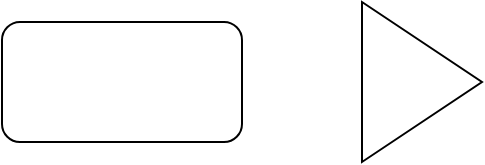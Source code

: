<mxfile version="21.1.8" type="github">
  <diagram name="Page-1" id="-q7cjWJfdDZICxIoafKR">
    <mxGraphModel dx="1434" dy="806" grid="1" gridSize="10" guides="1" tooltips="1" connect="1" arrows="1" fold="1" page="1" pageScale="1" pageWidth="850" pageHeight="1100" math="0" shadow="0">
      <root>
        <mxCell id="0" />
        <mxCell id="1" parent="0" />
        <mxCell id="udJBxCDhAkHl0eubi6St-1" value="" style="rounded=1;whiteSpace=wrap;html=1;" vertex="1" parent="1">
          <mxGeometry x="360" y="380" width="120" height="60" as="geometry" />
        </mxCell>
        <mxCell id="udJBxCDhAkHl0eubi6St-2" value="" style="triangle;whiteSpace=wrap;html=1;" vertex="1" parent="1">
          <mxGeometry x="540" y="370" width="60" height="80" as="geometry" />
        </mxCell>
      </root>
    </mxGraphModel>
  </diagram>
</mxfile>

